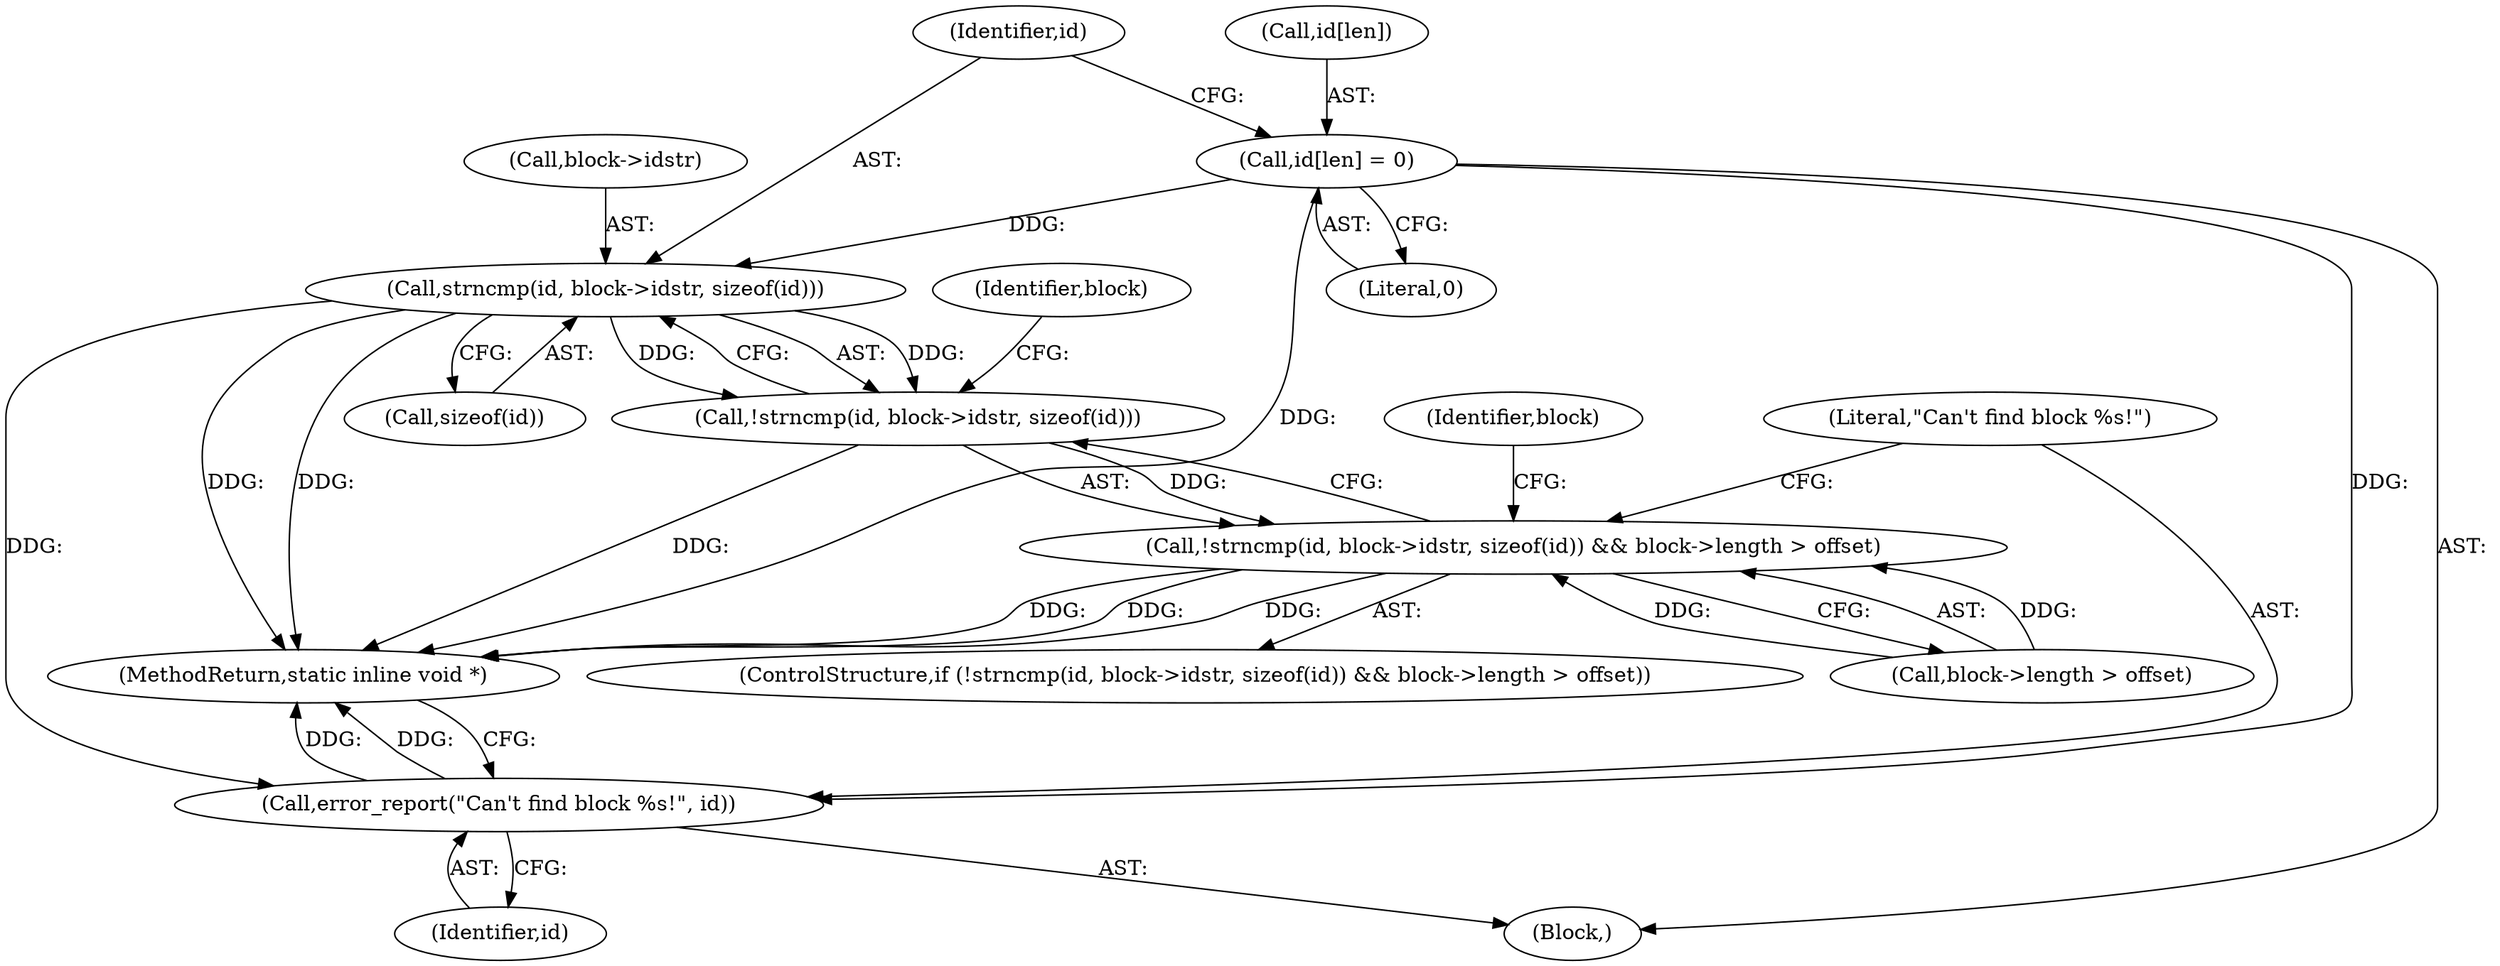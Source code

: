 digraph "0_qemu_0be839a2701369f669532ea5884c15bead1c6e08@pointer" {
"1000156" [label="(Call,strncmp(id, block->idstr, sizeof(id)))"];
"1000147" [label="(Call,id[len] = 0)"];
"1000155" [label="(Call,!strncmp(id, block->idstr, sizeof(id)))"];
"1000154" [label="(Call,!strncmp(id, block->idstr, sizeof(id)) && block->length > offset)"];
"1000176" [label="(Call,error_report(\"Can't find block %s!\", id))"];
"1000158" [label="(Call,block->idstr)"];
"1000153" [label="(ControlStructure,if (!strncmp(id, block->idstr, sizeof(id)) && block->length > offset))"];
"1000156" [label="(Call,strncmp(id, block->idstr, sizeof(id)))"];
"1000154" [label="(Call,!strncmp(id, block->idstr, sizeof(id)) && block->length > offset)"];
"1000173" [label="(Identifier,block)"];
"1000179" [label="(MethodReturn,static inline void *)"];
"1000163" [label="(Call,block->length > offset)"];
"1000177" [label="(Literal,\"Can't find block %s!\")"];
"1000178" [label="(Identifier,id)"];
"1000157" [label="(Identifier,id)"];
"1000161" [label="(Call,sizeof(id))"];
"1000148" [label="(Call,id[len])"];
"1000176" [label="(Call,error_report(\"Can't find block %s!\", id))"];
"1000104" [label="(Block,)"];
"1000151" [label="(Literal,0)"];
"1000165" [label="(Identifier,block)"];
"1000147" [label="(Call,id[len] = 0)"];
"1000155" [label="(Call,!strncmp(id, block->idstr, sizeof(id)))"];
"1000156" -> "1000155"  [label="AST: "];
"1000156" -> "1000161"  [label="CFG: "];
"1000157" -> "1000156"  [label="AST: "];
"1000158" -> "1000156"  [label="AST: "];
"1000161" -> "1000156"  [label="AST: "];
"1000155" -> "1000156"  [label="CFG: "];
"1000156" -> "1000179"  [label="DDG: "];
"1000156" -> "1000179"  [label="DDG: "];
"1000156" -> "1000155"  [label="DDG: "];
"1000156" -> "1000155"  [label="DDG: "];
"1000147" -> "1000156"  [label="DDG: "];
"1000156" -> "1000176"  [label="DDG: "];
"1000147" -> "1000104"  [label="AST: "];
"1000147" -> "1000151"  [label="CFG: "];
"1000148" -> "1000147"  [label="AST: "];
"1000151" -> "1000147"  [label="AST: "];
"1000157" -> "1000147"  [label="CFG: "];
"1000147" -> "1000179"  [label="DDG: "];
"1000147" -> "1000176"  [label="DDG: "];
"1000155" -> "1000154"  [label="AST: "];
"1000165" -> "1000155"  [label="CFG: "];
"1000154" -> "1000155"  [label="CFG: "];
"1000155" -> "1000179"  [label="DDG: "];
"1000155" -> "1000154"  [label="DDG: "];
"1000154" -> "1000153"  [label="AST: "];
"1000154" -> "1000163"  [label="CFG: "];
"1000163" -> "1000154"  [label="AST: "];
"1000173" -> "1000154"  [label="CFG: "];
"1000177" -> "1000154"  [label="CFG: "];
"1000154" -> "1000179"  [label="DDG: "];
"1000154" -> "1000179"  [label="DDG: "];
"1000154" -> "1000179"  [label="DDG: "];
"1000163" -> "1000154"  [label="DDG: "];
"1000163" -> "1000154"  [label="DDG: "];
"1000176" -> "1000104"  [label="AST: "];
"1000176" -> "1000178"  [label="CFG: "];
"1000177" -> "1000176"  [label="AST: "];
"1000178" -> "1000176"  [label="AST: "];
"1000179" -> "1000176"  [label="CFG: "];
"1000176" -> "1000179"  [label="DDG: "];
"1000176" -> "1000179"  [label="DDG: "];
}
